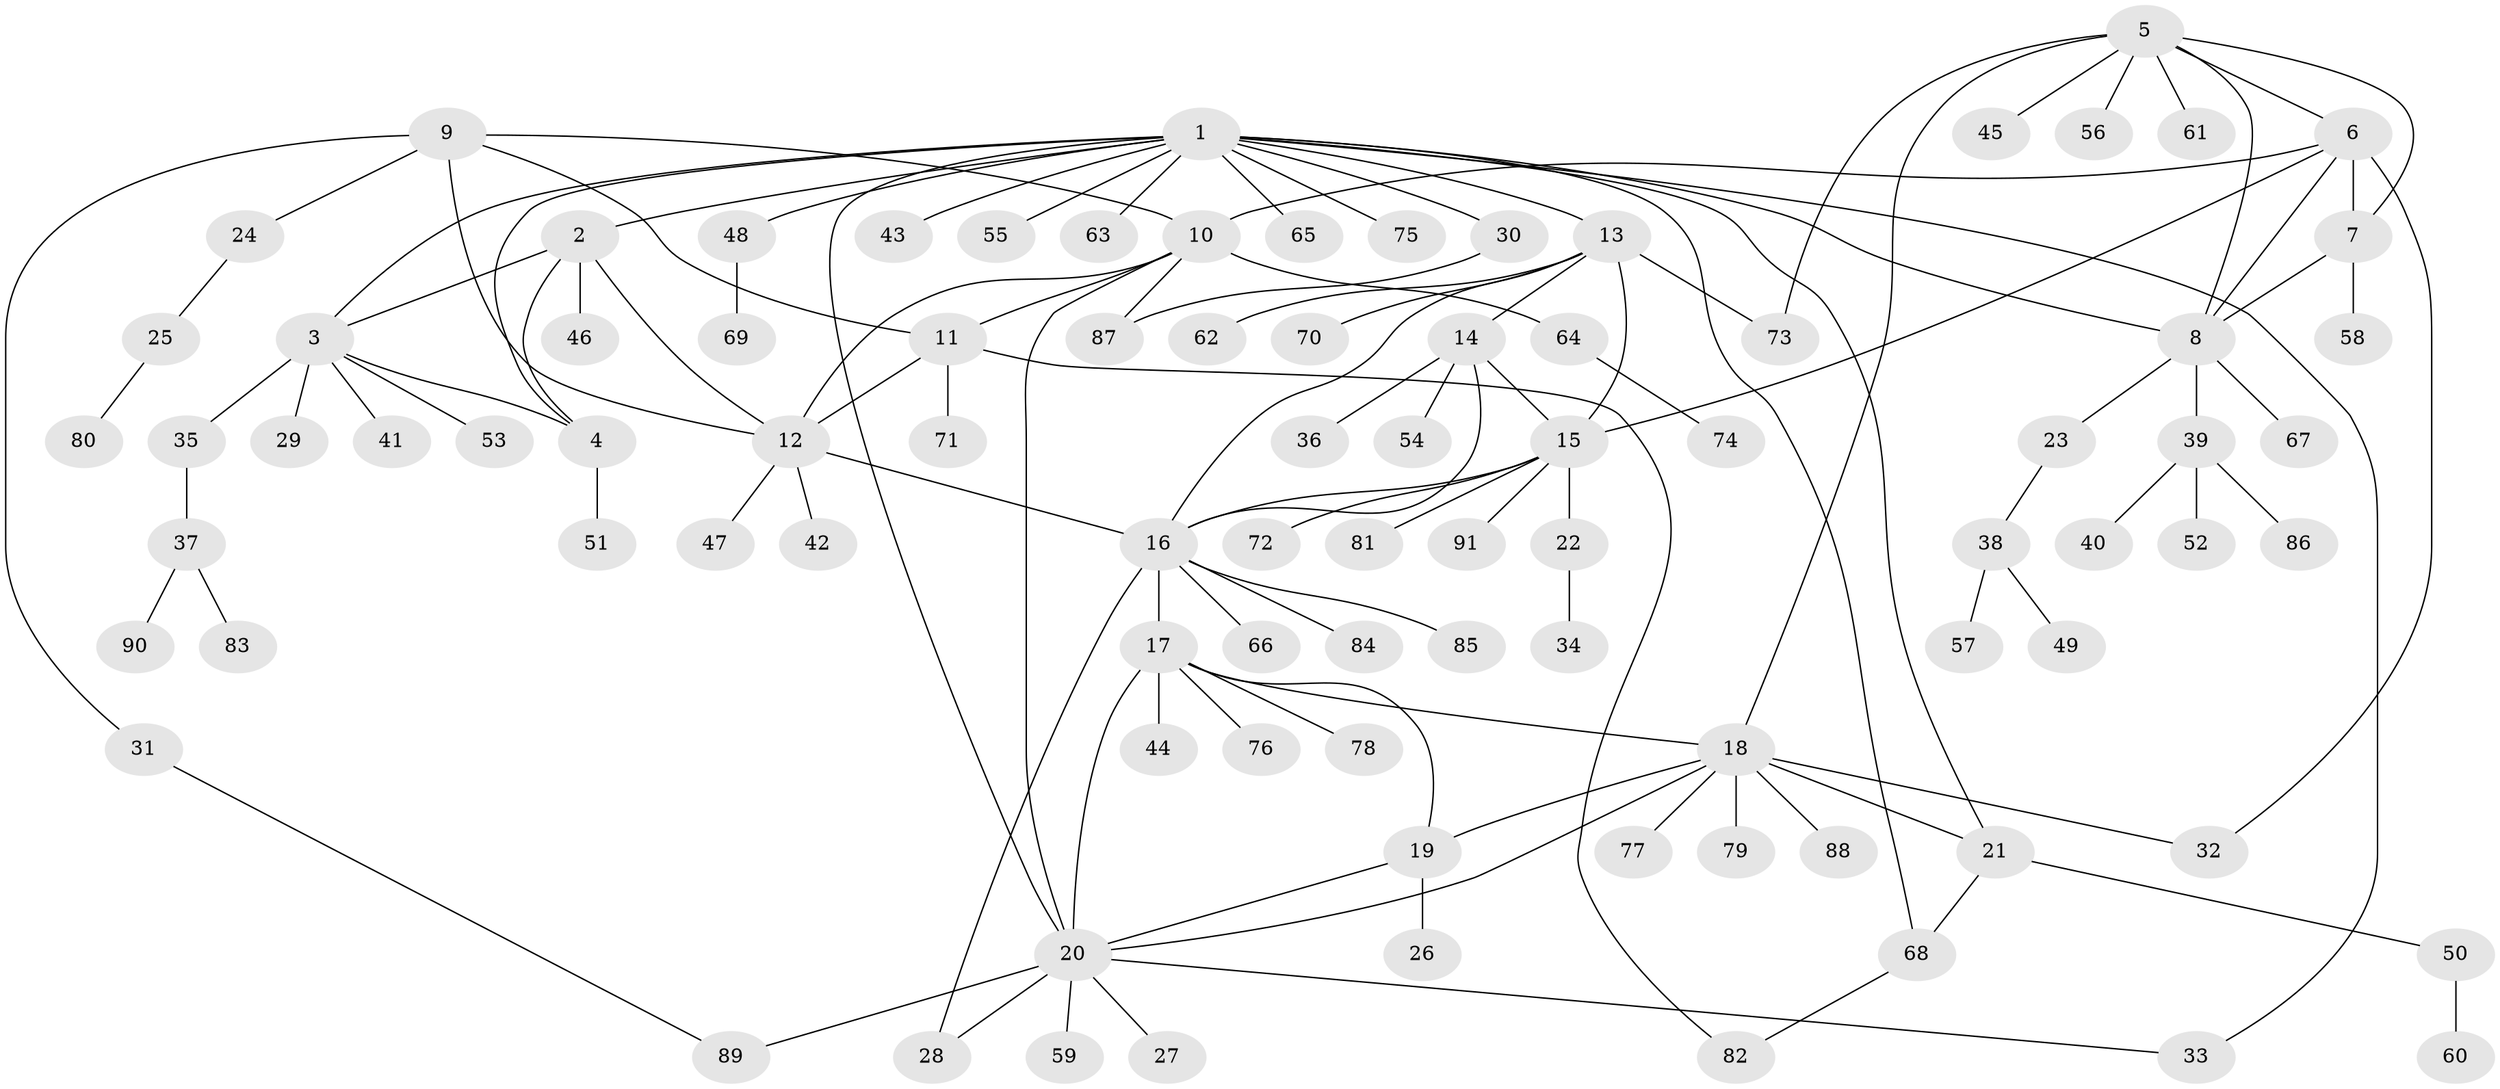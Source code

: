 // coarse degree distribution, {12: 0.02702702702702703, 4: 0.13513513513513514, 3: 0.13513513513513514, 7: 0.05405405405405406, 6: 0.05405405405405406, 5: 0.16216216216216217, 8: 0.02702702702702703, 1: 0.24324324324324326, 2: 0.16216216216216217}
// Generated by graph-tools (version 1.1) at 2025/52/03/04/25 22:52:19]
// undirected, 91 vertices, 120 edges
graph export_dot {
  node [color=gray90,style=filled];
  1;
  2;
  3;
  4;
  5;
  6;
  7;
  8;
  9;
  10;
  11;
  12;
  13;
  14;
  15;
  16;
  17;
  18;
  19;
  20;
  21;
  22;
  23;
  24;
  25;
  26;
  27;
  28;
  29;
  30;
  31;
  32;
  33;
  34;
  35;
  36;
  37;
  38;
  39;
  40;
  41;
  42;
  43;
  44;
  45;
  46;
  47;
  48;
  49;
  50;
  51;
  52;
  53;
  54;
  55;
  56;
  57;
  58;
  59;
  60;
  61;
  62;
  63;
  64;
  65;
  66;
  67;
  68;
  69;
  70;
  71;
  72;
  73;
  74;
  75;
  76;
  77;
  78;
  79;
  80;
  81;
  82;
  83;
  84;
  85;
  86;
  87;
  88;
  89;
  90;
  91;
  1 -- 2;
  1 -- 3;
  1 -- 4;
  1 -- 8;
  1 -- 13;
  1 -- 20;
  1 -- 21;
  1 -- 30;
  1 -- 33;
  1 -- 43;
  1 -- 48;
  1 -- 55;
  1 -- 63;
  1 -- 65;
  1 -- 68;
  1 -- 75;
  2 -- 3;
  2 -- 4;
  2 -- 12;
  2 -- 46;
  3 -- 4;
  3 -- 29;
  3 -- 35;
  3 -- 41;
  3 -- 53;
  4 -- 51;
  5 -- 6;
  5 -- 7;
  5 -- 8;
  5 -- 18;
  5 -- 45;
  5 -- 56;
  5 -- 61;
  5 -- 73;
  6 -- 7;
  6 -- 8;
  6 -- 10;
  6 -- 15;
  6 -- 32;
  7 -- 8;
  7 -- 58;
  8 -- 23;
  8 -- 39;
  8 -- 67;
  9 -- 10;
  9 -- 11;
  9 -- 12;
  9 -- 24;
  9 -- 31;
  10 -- 11;
  10 -- 12;
  10 -- 20;
  10 -- 64;
  10 -- 87;
  11 -- 12;
  11 -- 71;
  11 -- 82;
  12 -- 16;
  12 -- 42;
  12 -- 47;
  13 -- 14;
  13 -- 15;
  13 -- 16;
  13 -- 62;
  13 -- 70;
  13 -- 73;
  14 -- 15;
  14 -- 16;
  14 -- 36;
  14 -- 54;
  15 -- 16;
  15 -- 22;
  15 -- 72;
  15 -- 81;
  15 -- 91;
  16 -- 17;
  16 -- 28;
  16 -- 66;
  16 -- 84;
  16 -- 85;
  17 -- 18;
  17 -- 19;
  17 -- 20;
  17 -- 44;
  17 -- 76;
  17 -- 78;
  18 -- 19;
  18 -- 20;
  18 -- 21;
  18 -- 32;
  18 -- 77;
  18 -- 79;
  18 -- 88;
  19 -- 20;
  19 -- 26;
  20 -- 27;
  20 -- 28;
  20 -- 33;
  20 -- 59;
  20 -- 89;
  21 -- 50;
  21 -- 68;
  22 -- 34;
  23 -- 38;
  24 -- 25;
  25 -- 80;
  30 -- 87;
  31 -- 89;
  35 -- 37;
  37 -- 83;
  37 -- 90;
  38 -- 49;
  38 -- 57;
  39 -- 40;
  39 -- 52;
  39 -- 86;
  48 -- 69;
  50 -- 60;
  64 -- 74;
  68 -- 82;
}
